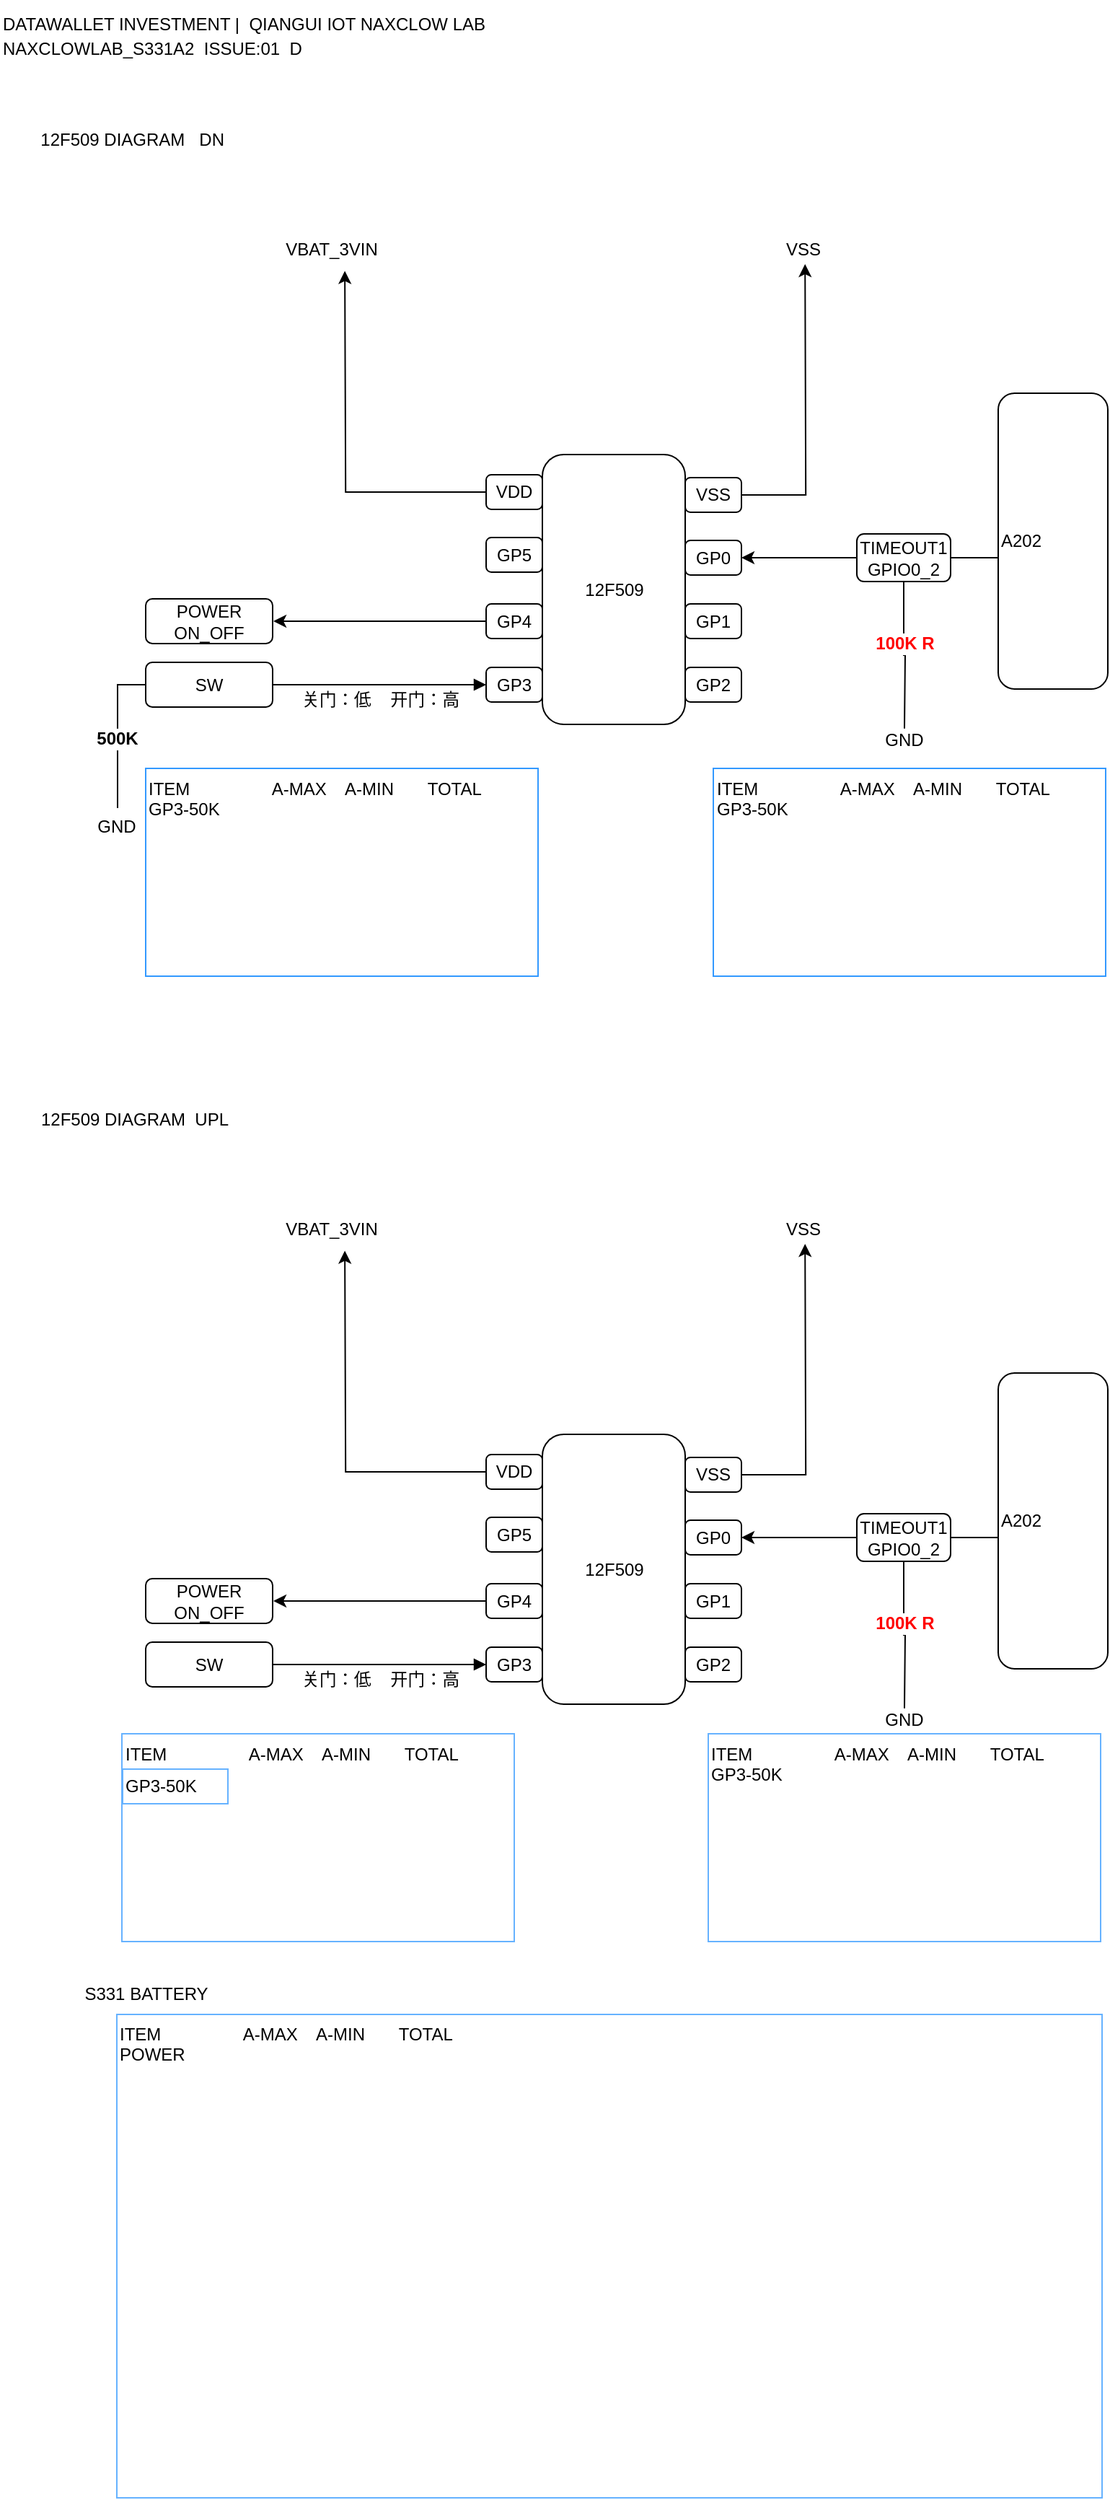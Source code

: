 <mxfile version="10.6.3" type="github"><diagram id="NPV2oDqq05w-u9intcN8" name="12f509diagramblock"><mxGraphModel dx="1394" dy="814" grid="0" gridSize="10" guides="1" tooltips="1" connect="1" arrows="1" fold="1" page="1" pageScale="1" pageWidth="827" pageHeight="3600" math="0" shadow="0"><root><mxCell id="0"/><mxCell id="1" parent="0"/><mxCell id="7EI73FPIn31tIyxDaneZ-39" value="" style="group" vertex="1" connectable="0" parent="1"><mxGeometry x="42" y="797" width="699" height="426" as="geometry"/></mxCell><mxCell id="7EI73FPIn31tIyxDaneZ-40" value="" style="group" vertex="1" connectable="0" parent="7EI73FPIn31tIyxDaneZ-39"><mxGeometry x="76" y="51.5" width="558" height="360" as="geometry"/></mxCell><mxCell id="7EI73FPIn31tIyxDaneZ-41" value="" style="group" vertex="1" connectable="0" parent="7EI73FPIn31tIyxDaneZ-40"><mxGeometry width="558" height="360" as="geometry"/></mxCell><mxCell id="7EI73FPIn31tIyxDaneZ-42" value="" style="group" vertex="1" connectable="0" parent="7EI73FPIn31tIyxDaneZ-41"><mxGeometry x="236" y="152.5" width="177" height="187" as="geometry"/></mxCell><mxCell id="7EI73FPIn31tIyxDaneZ-43" value="" style="rounded=1;whiteSpace=wrap;html=1;" vertex="1" parent="7EI73FPIn31tIyxDaneZ-42"><mxGeometry x="39" width="99" height="187" as="geometry"/></mxCell><mxCell id="7EI73FPIn31tIyxDaneZ-44" value="12F509" style="text;html=1;strokeColor=none;fillColor=none;align=center;verticalAlign=middle;whiteSpace=wrap;rounded=0;" vertex="1" parent="7EI73FPIn31tIyxDaneZ-42"><mxGeometry x="68.5" y="83.5" width="40" height="20" as="geometry"/></mxCell><mxCell id="7EI73FPIn31tIyxDaneZ-45" value="VSS" style="rounded=1;whiteSpace=wrap;html=1;" vertex="1" parent="7EI73FPIn31tIyxDaneZ-42"><mxGeometry x="138" y="16" width="39" height="24" as="geometry"/></mxCell><mxCell id="7EI73FPIn31tIyxDaneZ-46" value="VDD" style="rounded=1;whiteSpace=wrap;html=1;" vertex="1" parent="7EI73FPIn31tIyxDaneZ-42"><mxGeometry y="14" width="39" height="24" as="geometry"/></mxCell><mxCell id="7EI73FPIn31tIyxDaneZ-47" value="GP0" style="rounded=1;whiteSpace=wrap;html=1;" vertex="1" parent="7EI73FPIn31tIyxDaneZ-42"><mxGeometry x="138" y="59.5" width="39" height="24" as="geometry"/></mxCell><mxCell id="7EI73FPIn31tIyxDaneZ-48" value="GP1" style="rounded=1;whiteSpace=wrap;html=1;" vertex="1" parent="7EI73FPIn31tIyxDaneZ-42"><mxGeometry x="138" y="103.5" width="39" height="24" as="geometry"/></mxCell><mxCell id="7EI73FPIn31tIyxDaneZ-49" value="GP2" style="rounded=1;whiteSpace=wrap;html=1;" vertex="1" parent="7EI73FPIn31tIyxDaneZ-42"><mxGeometry x="138" y="147.5" width="39" height="24" as="geometry"/></mxCell><mxCell id="7EI73FPIn31tIyxDaneZ-50" value="GP5" style="rounded=1;whiteSpace=wrap;html=1;" vertex="1" parent="7EI73FPIn31tIyxDaneZ-42"><mxGeometry y="57.5" width="39" height="24" as="geometry"/></mxCell><mxCell id="7EI73FPIn31tIyxDaneZ-51" value="GP4" style="rounded=1;whiteSpace=wrap;html=1;" vertex="1" parent="7EI73FPIn31tIyxDaneZ-42"><mxGeometry y="103.5" width="39" height="24" as="geometry"/></mxCell><mxCell id="7EI73FPIn31tIyxDaneZ-52" value="GP3" style="rounded=1;whiteSpace=wrap;html=1;" vertex="1" parent="7EI73FPIn31tIyxDaneZ-42"><mxGeometry y="147.5" width="39" height="24" as="geometry"/></mxCell><mxCell id="7EI73FPIn31tIyxDaneZ-53" style="edgeStyle=orthogonalEdgeStyle;rounded=0;orthogonalLoop=1;jettySize=auto;html=1;exitX=0;exitY=0.5;exitDx=0;exitDy=0;startArrow=block;startFill=1;endArrow=none;endFill=0;" edge="1" parent="7EI73FPIn31tIyxDaneZ-41" source="7EI73FPIn31tIyxDaneZ-52"><mxGeometry relative="1" as="geometry"><mxPoint x="88.53" y="312" as="targetPoint"/></mxGeometry></mxCell><mxCell id="7EI73FPIn31tIyxDaneZ-54" style="edgeStyle=orthogonalEdgeStyle;rounded=0;orthogonalLoop=1;jettySize=auto;html=1;exitX=0;exitY=0.5;exitDx=0;exitDy=0;" edge="1" parent="7EI73FPIn31tIyxDaneZ-41" source="7EI73FPIn31tIyxDaneZ-51"><mxGeometry relative="1" as="geometry"><mxPoint x="88.53" y="268" as="targetPoint"/></mxGeometry></mxCell><mxCell id="7EI73FPIn31tIyxDaneZ-55" value="POWER ON_OFF" style="rounded=1;whiteSpace=wrap;html=1;" vertex="1" parent="7EI73FPIn31tIyxDaneZ-41"><mxGeometry y="252.5" width="88" height="31" as="geometry"/></mxCell><mxCell id="7EI73FPIn31tIyxDaneZ-56" value="SW" style="rounded=1;whiteSpace=wrap;html=1;" vertex="1" parent="7EI73FPIn31tIyxDaneZ-41"><mxGeometry y="296.5" width="88" height="31" as="geometry"/></mxCell><mxCell id="7EI73FPIn31tIyxDaneZ-57" style="edgeStyle=orthogonalEdgeStyle;rounded=0;orthogonalLoop=1;jettySize=auto;html=1;exitX=0;exitY=0.5;exitDx=0;exitDy=0;" edge="1" parent="7EI73FPIn31tIyxDaneZ-41" source="7EI73FPIn31tIyxDaneZ-46"><mxGeometry relative="1" as="geometry"><mxPoint x="138.054" y="25.289" as="targetPoint"/></mxGeometry></mxCell><mxCell id="7EI73FPIn31tIyxDaneZ-58" style="edgeStyle=orthogonalEdgeStyle;rounded=0;orthogonalLoop=1;jettySize=auto;html=1;exitX=1;exitY=0.5;exitDx=0;exitDy=0;" edge="1" parent="7EI73FPIn31tIyxDaneZ-41" source="7EI73FPIn31tIyxDaneZ-45"><mxGeometry relative="1" as="geometry"><mxPoint x="457.101" y="20.527" as="targetPoint"/></mxGeometry></mxCell><mxCell id="7EI73FPIn31tIyxDaneZ-59" value="VBAT_3VIN" style="text;html=1;strokeColor=none;fillColor=none;align=center;verticalAlign=middle;whiteSpace=wrap;rounded=0;" vertex="1" parent="7EI73FPIn31tIyxDaneZ-41"><mxGeometry x="109" width="40" height="20" as="geometry"/></mxCell><mxCell id="7EI73FPIn31tIyxDaneZ-60" value="VSS" style="text;html=1;strokeColor=none;fillColor=none;align=center;verticalAlign=middle;whiteSpace=wrap;rounded=0;" vertex="1" parent="7EI73FPIn31tIyxDaneZ-41"><mxGeometry x="436" width="40" height="20" as="geometry"/></mxCell><mxCell id="7EI73FPIn31tIyxDaneZ-61" style="edgeStyle=orthogonalEdgeStyle;rounded=0;orthogonalLoop=1;jettySize=auto;html=1;exitX=0.5;exitY=1;exitDx=0;exitDy=0;startArrow=none;startFill=0;endArrow=none;endFill=0;" edge="1" parent="7EI73FPIn31tIyxDaneZ-41" source="7EI73FPIn31tIyxDaneZ-63"><mxGeometry relative="1" as="geometry"><mxPoint x="526" y="342.432" as="targetPoint"/></mxGeometry></mxCell><mxCell id="7EI73FPIn31tIyxDaneZ-62" value="100K R" style="text;html=1;resizable=0;points=[];align=center;verticalAlign=middle;labelBackgroundColor=#ffffff;fontColor=#FF0000;fontStyle=1" vertex="1" connectable="0" parent="7EI73FPIn31tIyxDaneZ-61"><mxGeometry x="0.291" relative="1" as="geometry"><mxPoint x="-0.5" y="-22.5" as="offset"/></mxGeometry></mxCell><mxCell id="7EI73FPIn31tIyxDaneZ-63" value="TIMEOUT1&lt;br&gt;GPIO0_2&lt;br&gt;" style="rounded=1;whiteSpace=wrap;html=1;" vertex="1" parent="7EI73FPIn31tIyxDaneZ-41"><mxGeometry x="493" y="207.5" width="65" height="33" as="geometry"/></mxCell><mxCell id="7EI73FPIn31tIyxDaneZ-64" value="" style="edgeStyle=orthogonalEdgeStyle;rounded=0;orthogonalLoop=1;jettySize=auto;html=1;startArrow=classic;startFill=1;endArrow=none;endFill=0;" edge="1" parent="7EI73FPIn31tIyxDaneZ-41" source="7EI73FPIn31tIyxDaneZ-47" target="7EI73FPIn31tIyxDaneZ-63"><mxGeometry relative="1" as="geometry"/></mxCell><mxCell id="7EI73FPIn31tIyxDaneZ-65" value="GND" style="text;html=1;strokeColor=none;fillColor=none;align=center;verticalAlign=middle;whiteSpace=wrap;rounded=0;fontColor=#000000;" vertex="1" parent="7EI73FPIn31tIyxDaneZ-41"><mxGeometry x="506" y="340" width="40" height="20" as="geometry"/></mxCell><mxCell id="7EI73FPIn31tIyxDaneZ-66" value="关门：低&amp;nbsp; &amp;nbsp; 开门：高" style="text;html=1;strokeColor=none;fillColor=none;align=center;verticalAlign=middle;whiteSpace=wrap;rounded=0;fontColor=#000000;" vertex="1" parent="7EI73FPIn31tIyxDaneZ-41"><mxGeometry x="88" y="312" width="150" height="21" as="geometry"/></mxCell><mxCell id="7EI73FPIn31tIyxDaneZ-67" value="12F509 DIAGRAM&amp;nbsp; UPL" style="text;html=1;strokeColor=none;fillColor=none;align=center;verticalAlign=middle;whiteSpace=wrap;rounded=0;fontColor=#000000;" vertex="1" parent="1"><mxGeometry x="42" y="774.5" width="137" height="16" as="geometry"/></mxCell><mxCell id="7EI73FPIn31tIyxDaneZ-71" style="edgeStyle=orthogonalEdgeStyle;rounded=0;orthogonalLoop=1;jettySize=auto;html=1;exitX=1;exitY=0.5;exitDx=0;exitDy=0;startArrow=none;startFill=0;endArrow=none;endFill=0;fontColor=#000000;" edge="1" parent="1" source="7EI73FPIn31tIyxDaneZ-63"><mxGeometry relative="1" as="geometry"><mxPoint x="746.077" y="1073" as="targetPoint"/></mxGeometry></mxCell><mxCell id="7EI73FPIn31tIyxDaneZ-72" value="A202" style="rounded=1;whiteSpace=wrap;html=1;strokeColor=#000000;fillColor=#ffffff;fontColor=#000000;align=left;" vertex="1" parent="1"><mxGeometry x="709" y="958.5" width="76" height="205" as="geometry"/></mxCell><mxCell id="5WTXFJCiFJjkUuX3-Zvz-34" value="DATAWALLET INVESTMENT |&amp;nbsp; QIANGUI IOT NAXCLOW LAB" style="text;html=1;strokeColor=none;fillColor=none;align=left;verticalAlign=middle;whiteSpace=wrap;rounded=0;fontColor=#000000;" parent="1" vertex="1"><mxGeometry x="17" y="7.5" width="396" height="32" as="geometry"/></mxCell><mxCell id="5WTXFJCiFJjkUuX3-Zvz-35" value="NAXCLOWLAB_S331A2&amp;nbsp; ISSUE:01&amp;nbsp; D" style="text;html=1;strokeColor=none;fillColor=none;align=left;verticalAlign=middle;whiteSpace=wrap;rounded=0;fontColor=#000000;" parent="1" vertex="1"><mxGeometry x="17" y="31.5" width="389" height="19" as="geometry"/></mxCell><mxCell id="5WTXFJCiFJjkUuX3-Zvz-38" value="12F509 DIAGRAM&amp;nbsp; &amp;nbsp;DN&amp;nbsp;" style="text;html=1;strokeColor=none;fillColor=none;align=center;verticalAlign=middle;whiteSpace=wrap;rounded=0;fontColor=#000000;" parent="1" vertex="1"><mxGeometry x="42" y="95.5" width="137" height="16" as="geometry"/></mxCell><mxCell id="5WTXFJCiFJjkUuX3-Zvz-41" style="edgeStyle=orthogonalEdgeStyle;rounded=0;orthogonalLoop=1;jettySize=auto;html=1;exitX=0;exitY=0.5;exitDx=0;exitDy=0;startArrow=none;startFill=0;endArrow=none;endFill=0;fontColor=#000000;" parent="1" source="5WTXFJCiFJjkUuX3-Zvz-17" edge="1"><mxGeometry relative="1" as="geometry"><mxPoint x="98.5" y="567" as="targetPoint"/><Array as="points"><mxPoint x="98.5" y="482"/></Array></mxGeometry></mxCell><mxCell id="5WTXFJCiFJjkUuX3-Zvz-42" value="500K" style="text;html=1;resizable=0;points=[];align=center;verticalAlign=middle;labelBackgroundColor=#ffffff;fontColor=#000000;fontStyle=1" parent="5WTXFJCiFJjkUuX3-Zvz-41" vertex="1" connectable="0"><mxGeometry x="-0.339" y="-2" relative="1" as="geometry"><mxPoint x="1.5" y="22.5" as="offset"/></mxGeometry></mxCell><mxCell id="5WTXFJCiFJjkUuX3-Zvz-43" value="GND" style="text;html=1;strokeColor=none;fillColor=none;align=center;verticalAlign=middle;whiteSpace=wrap;rounded=0;fontColor=#000000;" parent="1" vertex="1"><mxGeometry x="78" y="569.5" width="40" height="20" as="geometry"/></mxCell><mxCell id="5WTXFJCiFJjkUuX3-Zvz-50" style="edgeStyle=orthogonalEdgeStyle;rounded=0;orthogonalLoop=1;jettySize=auto;html=1;exitX=1;exitY=0.5;exitDx=0;exitDy=0;startArrow=none;startFill=0;endArrow=none;endFill=0;fontColor=#000000;" parent="1" source="5WTXFJCiFJjkUuX3-Zvz-25" edge="1"><mxGeometry relative="1" as="geometry"><mxPoint x="746.077" y="394" as="targetPoint"/></mxGeometry></mxCell><mxCell id="5WTXFJCiFJjkUuX3-Zvz-77" value="A202" style="rounded=1;whiteSpace=wrap;html=1;strokeColor=#000000;fillColor=#ffffff;fontColor=#000000;align=left;" parent="1" vertex="1"><mxGeometry x="709" y="279.5" width="76" height="205" as="geometry"/></mxCell><mxCell id="5WTXFJCiFJjkUuX3-Zvz-11" value="" style="group" parent="1" vertex="1" connectable="0"><mxGeometry x="354" y="322" width="177" height="187" as="geometry"/></mxCell><mxCell id="5WTXFJCiFJjkUuX3-Zvz-1" value="" style="rounded=1;whiteSpace=wrap;html=1;" parent="5WTXFJCiFJjkUuX3-Zvz-11" vertex="1"><mxGeometry x="39" width="99" height="187" as="geometry"/></mxCell><mxCell id="5WTXFJCiFJjkUuX3-Zvz-2" value="12F509" style="text;html=1;strokeColor=none;fillColor=none;align=center;verticalAlign=middle;whiteSpace=wrap;rounded=0;" parent="5WTXFJCiFJjkUuX3-Zvz-11" vertex="1"><mxGeometry x="68.5" y="83.5" width="40" height="20" as="geometry"/></mxCell><mxCell id="5WTXFJCiFJjkUuX3-Zvz-3" value="VSS" style="rounded=1;whiteSpace=wrap;html=1;" parent="5WTXFJCiFJjkUuX3-Zvz-11" vertex="1"><mxGeometry x="138" y="16" width="39" height="24" as="geometry"/></mxCell><mxCell id="5WTXFJCiFJjkUuX3-Zvz-4" value="VDD" style="rounded=1;whiteSpace=wrap;html=1;" parent="5WTXFJCiFJjkUuX3-Zvz-11" vertex="1"><mxGeometry y="14" width="39" height="24" as="geometry"/></mxCell><mxCell id="5WTXFJCiFJjkUuX3-Zvz-5" value="GP0" style="rounded=1;whiteSpace=wrap;html=1;" parent="5WTXFJCiFJjkUuX3-Zvz-11" vertex="1"><mxGeometry x="138" y="59.5" width="39" height="24" as="geometry"/></mxCell><mxCell id="5WTXFJCiFJjkUuX3-Zvz-6" value="GP1" style="rounded=1;whiteSpace=wrap;html=1;" parent="5WTXFJCiFJjkUuX3-Zvz-11" vertex="1"><mxGeometry x="138" y="103.5" width="39" height="24" as="geometry"/></mxCell><mxCell id="5WTXFJCiFJjkUuX3-Zvz-7" value="GP2" style="rounded=1;whiteSpace=wrap;html=1;" parent="5WTXFJCiFJjkUuX3-Zvz-11" vertex="1"><mxGeometry x="138" y="147.5" width="39" height="24" as="geometry"/></mxCell><mxCell id="5WTXFJCiFJjkUuX3-Zvz-8" value="GP5" style="rounded=1;whiteSpace=wrap;html=1;" parent="5WTXFJCiFJjkUuX3-Zvz-11" vertex="1"><mxGeometry y="57.5" width="39" height="24" as="geometry"/></mxCell><mxCell id="5WTXFJCiFJjkUuX3-Zvz-9" value="GP4" style="rounded=1;whiteSpace=wrap;html=1;" parent="5WTXFJCiFJjkUuX3-Zvz-11" vertex="1"><mxGeometry y="103.5" width="39" height="24" as="geometry"/></mxCell><mxCell id="5WTXFJCiFJjkUuX3-Zvz-10" value="GP3" style="rounded=1;whiteSpace=wrap;html=1;" parent="5WTXFJCiFJjkUuX3-Zvz-11" vertex="1"><mxGeometry y="147.5" width="39" height="24" as="geometry"/></mxCell><mxCell id="5WTXFJCiFJjkUuX3-Zvz-13" style="edgeStyle=orthogonalEdgeStyle;rounded=0;orthogonalLoop=1;jettySize=auto;html=1;exitX=0;exitY=0.5;exitDx=0;exitDy=0;startArrow=block;startFill=1;endArrow=none;endFill=0;" parent="1" source="5WTXFJCiFJjkUuX3-Zvz-10" edge="1"><mxGeometry relative="1" as="geometry"><mxPoint x="206.53" y="481.5" as="targetPoint"/></mxGeometry></mxCell><mxCell id="5WTXFJCiFJjkUuX3-Zvz-14" style="edgeStyle=orthogonalEdgeStyle;rounded=0;orthogonalLoop=1;jettySize=auto;html=1;exitX=0;exitY=0.5;exitDx=0;exitDy=0;" parent="1" source="5WTXFJCiFJjkUuX3-Zvz-9" edge="1"><mxGeometry relative="1" as="geometry"><mxPoint x="206.53" y="437.5" as="targetPoint"/></mxGeometry></mxCell><mxCell id="5WTXFJCiFJjkUuX3-Zvz-16" value="POWER ON_OFF" style="rounded=1;whiteSpace=wrap;html=1;" parent="1" vertex="1"><mxGeometry x="118" y="422" width="88" height="31" as="geometry"/></mxCell><mxCell id="5WTXFJCiFJjkUuX3-Zvz-17" value="SW" style="rounded=1;whiteSpace=wrap;html=1;" parent="1" vertex="1"><mxGeometry x="118" y="466" width="88" height="31" as="geometry"/></mxCell><mxCell id="5WTXFJCiFJjkUuX3-Zvz-18" style="edgeStyle=orthogonalEdgeStyle;rounded=0;orthogonalLoop=1;jettySize=auto;html=1;exitX=0;exitY=0.5;exitDx=0;exitDy=0;" parent="1" source="5WTXFJCiFJjkUuX3-Zvz-4" edge="1"><mxGeometry relative="1" as="geometry"><mxPoint x="256.054" y="194.789" as="targetPoint"/></mxGeometry></mxCell><mxCell id="5WTXFJCiFJjkUuX3-Zvz-19" style="edgeStyle=orthogonalEdgeStyle;rounded=0;orthogonalLoop=1;jettySize=auto;html=1;exitX=1;exitY=0.5;exitDx=0;exitDy=0;" parent="1" source="5WTXFJCiFJjkUuX3-Zvz-3" edge="1"><mxGeometry relative="1" as="geometry"><mxPoint x="575.101" y="190.027" as="targetPoint"/></mxGeometry></mxCell><mxCell id="5WTXFJCiFJjkUuX3-Zvz-20" value="VBAT_3VIN" style="text;html=1;strokeColor=none;fillColor=none;align=center;verticalAlign=middle;whiteSpace=wrap;rounded=0;" parent="1" vertex="1"><mxGeometry x="227" y="169.5" width="40" height="20" as="geometry"/></mxCell><mxCell id="5WTXFJCiFJjkUuX3-Zvz-23" value="VSS" style="text;html=1;strokeColor=none;fillColor=none;align=center;verticalAlign=middle;whiteSpace=wrap;rounded=0;" parent="1" vertex="1"><mxGeometry x="554" y="169.5" width="40" height="20" as="geometry"/></mxCell><mxCell id="5WTXFJCiFJjkUuX3-Zvz-27" style="edgeStyle=orthogonalEdgeStyle;rounded=0;orthogonalLoop=1;jettySize=auto;html=1;exitX=0.5;exitY=1;exitDx=0;exitDy=0;startArrow=none;startFill=0;endArrow=none;endFill=0;" parent="1" source="5WTXFJCiFJjkUuX3-Zvz-25" edge="1"><mxGeometry relative="1" as="geometry"><mxPoint x="644" y="511.932" as="targetPoint"/></mxGeometry></mxCell><mxCell id="5WTXFJCiFJjkUuX3-Zvz-28" value="100K R" style="text;html=1;resizable=0;points=[];align=center;verticalAlign=middle;labelBackgroundColor=#ffffff;fontColor=#FF0000;fontStyle=1" parent="5WTXFJCiFJjkUuX3-Zvz-27" vertex="1" connectable="0"><mxGeometry x="0.291" relative="1" as="geometry"><mxPoint x="-0.5" y="-22.5" as="offset"/></mxGeometry></mxCell><mxCell id="5WTXFJCiFJjkUuX3-Zvz-25" value="TIMEOUT1&lt;br&gt;GPIO0_2&lt;br&gt;" style="rounded=1;whiteSpace=wrap;html=1;" parent="1" vertex="1"><mxGeometry x="611" y="377" width="65" height="33" as="geometry"/></mxCell><mxCell id="5WTXFJCiFJjkUuX3-Zvz-26" value="" style="edgeStyle=orthogonalEdgeStyle;rounded=0;orthogonalLoop=1;jettySize=auto;html=1;startArrow=classic;startFill=1;endArrow=none;endFill=0;" parent="1" source="5WTXFJCiFJjkUuX3-Zvz-5" target="5WTXFJCiFJjkUuX3-Zvz-25" edge="1"><mxGeometry relative="1" as="geometry"/></mxCell><mxCell id="5WTXFJCiFJjkUuX3-Zvz-29" value="GND" style="text;html=1;strokeColor=none;fillColor=none;align=center;verticalAlign=middle;whiteSpace=wrap;rounded=0;fontColor=#000000;" parent="1" vertex="1"><mxGeometry x="624" y="509.5" width="40" height="20" as="geometry"/></mxCell><mxCell id="5WTXFJCiFJjkUuX3-Zvz-31" value="关门：低&amp;nbsp; &amp;nbsp; 开门：高" style="text;html=1;strokeColor=none;fillColor=none;align=center;verticalAlign=middle;whiteSpace=wrap;rounded=0;fontColor=#000000;" parent="1" vertex="1"><mxGeometry x="206" y="481.5" width="150" height="21" as="geometry"/></mxCell><mxCell id="7EI73FPIn31tIyxDaneZ-74" value="ITEM&amp;nbsp; &amp;nbsp; &amp;nbsp; &amp;nbsp; &amp;nbsp; &amp;nbsp; &amp;nbsp; &amp;nbsp; &amp;nbsp;A-MAX&amp;nbsp; &amp;nbsp; A-MIN&amp;nbsp; &amp;nbsp; &amp;nbsp; &amp;nbsp;TOTAL&amp;nbsp; &amp;nbsp;&lt;br&gt;GP3-50K&amp;nbsp; &amp;nbsp; &amp;nbsp; &amp;nbsp; &amp;nbsp;&amp;nbsp;&lt;br&gt;" style="rounded=0;whiteSpace=wrap;html=1;align=left;verticalAlign=top;strokeColor=#3399FF;" vertex="1" parent="1"><mxGeometry x="118" y="539.5" width="272" height="144" as="geometry"/></mxCell><mxCell id="7EI73FPIn31tIyxDaneZ-75" value="ITEM&amp;nbsp; &amp;nbsp; &amp;nbsp; &amp;nbsp; &amp;nbsp; &amp;nbsp; &amp;nbsp; &amp;nbsp; &amp;nbsp;A-MAX&amp;nbsp; &amp;nbsp; A-MIN&amp;nbsp; &amp;nbsp; &amp;nbsp; &amp;nbsp;TOTAL&amp;nbsp; &amp;nbsp;&lt;br&gt;GP3-50K&amp;nbsp; &amp;nbsp; &amp;nbsp; &amp;nbsp; &amp;nbsp;&amp;nbsp;&lt;br&gt;" style="rounded=0;whiteSpace=wrap;html=1;align=left;verticalAlign=top;fillColor=#FFFFFF;strokeColor=#3399FF;" vertex="1" parent="1"><mxGeometry x="511.5" y="539.5" width="272" height="144" as="geometry"/></mxCell><mxCell id="7EI73FPIn31tIyxDaneZ-76" value="ITEM&amp;nbsp; &amp;nbsp; &amp;nbsp; &amp;nbsp; &amp;nbsp; &amp;nbsp; &amp;nbsp; &amp;nbsp; &amp;nbsp;A-MAX&amp;nbsp; &amp;nbsp; A-MIN&amp;nbsp; &amp;nbsp; &amp;nbsp; &amp;nbsp;TOTAL&amp;nbsp; &amp;nbsp;&lt;br&gt;GP3-50K&amp;nbsp; &amp;nbsp; &amp;nbsp; &amp;nbsp; &amp;nbsp;&amp;nbsp;&lt;br&gt;" style="rounded=0;whiteSpace=wrap;html=1;align=left;verticalAlign=top;strokeColor=#66B2FF;" vertex="1" parent="1"><mxGeometry x="101.5" y="1208.5" width="272" height="144" as="geometry"/></mxCell><mxCell id="7EI73FPIn31tIyxDaneZ-77" value="ITEM&amp;nbsp; &amp;nbsp; &amp;nbsp; &amp;nbsp; &amp;nbsp; &amp;nbsp; &amp;nbsp; &amp;nbsp; &amp;nbsp;A-MAX&amp;nbsp; &amp;nbsp; A-MIN&amp;nbsp; &amp;nbsp; &amp;nbsp; &amp;nbsp;TOTAL&amp;nbsp; &amp;nbsp;&lt;br&gt;GP3-50K&amp;nbsp; &amp;nbsp; &amp;nbsp; &amp;nbsp; &amp;nbsp;&amp;nbsp;&lt;br&gt;" style="rounded=0;whiteSpace=wrap;html=1;align=left;verticalAlign=top;strokeColor=#66B2FF;" vertex="1" parent="1"><mxGeometry x="508" y="1208.5" width="272" height="144" as="geometry"/></mxCell><mxCell id="7EI73FPIn31tIyxDaneZ-78" value="GP3-50K" style="rounded=0;whiteSpace=wrap;html=1;strokeColor=#66B2FF;fillColor=#FFFFFF;align=left;" vertex="1" parent="1"><mxGeometry x="102" y="1233" width="73" height="24" as="geometry"/></mxCell><mxCell id="7EI73FPIn31tIyxDaneZ-79" value="ITEM&amp;nbsp; &amp;nbsp; &amp;nbsp; &amp;nbsp; &amp;nbsp; &amp;nbsp; &amp;nbsp; &amp;nbsp; &amp;nbsp;A-MAX&amp;nbsp; &amp;nbsp; A-MIN&amp;nbsp; &amp;nbsp; &amp;nbsp; &amp;nbsp;TOTAL&amp;nbsp; &amp;nbsp;&lt;br&gt;POWER&amp;nbsp; &amp;nbsp; &amp;nbsp; &amp;nbsp; &amp;nbsp;&amp;nbsp;&lt;br&gt;" style="rounded=0;whiteSpace=wrap;html=1;align=left;verticalAlign=top;strokeColor=#66B2FF;" vertex="1" parent="1"><mxGeometry x="98" y="1403" width="683" height="335" as="geometry"/></mxCell><mxCell id="7EI73FPIn31tIyxDaneZ-80" value="S331 BATTERY" style="text;html=1;strokeColor=none;fillColor=none;align=center;verticalAlign=middle;whiteSpace=wrap;rounded=0;fontColor=#000000;" vertex="1" parent="1"><mxGeometry x="49.5" y="1380.5" width="137" height="16" as="geometry"/></mxCell></root></mxGraphModel></diagram></mxfile>